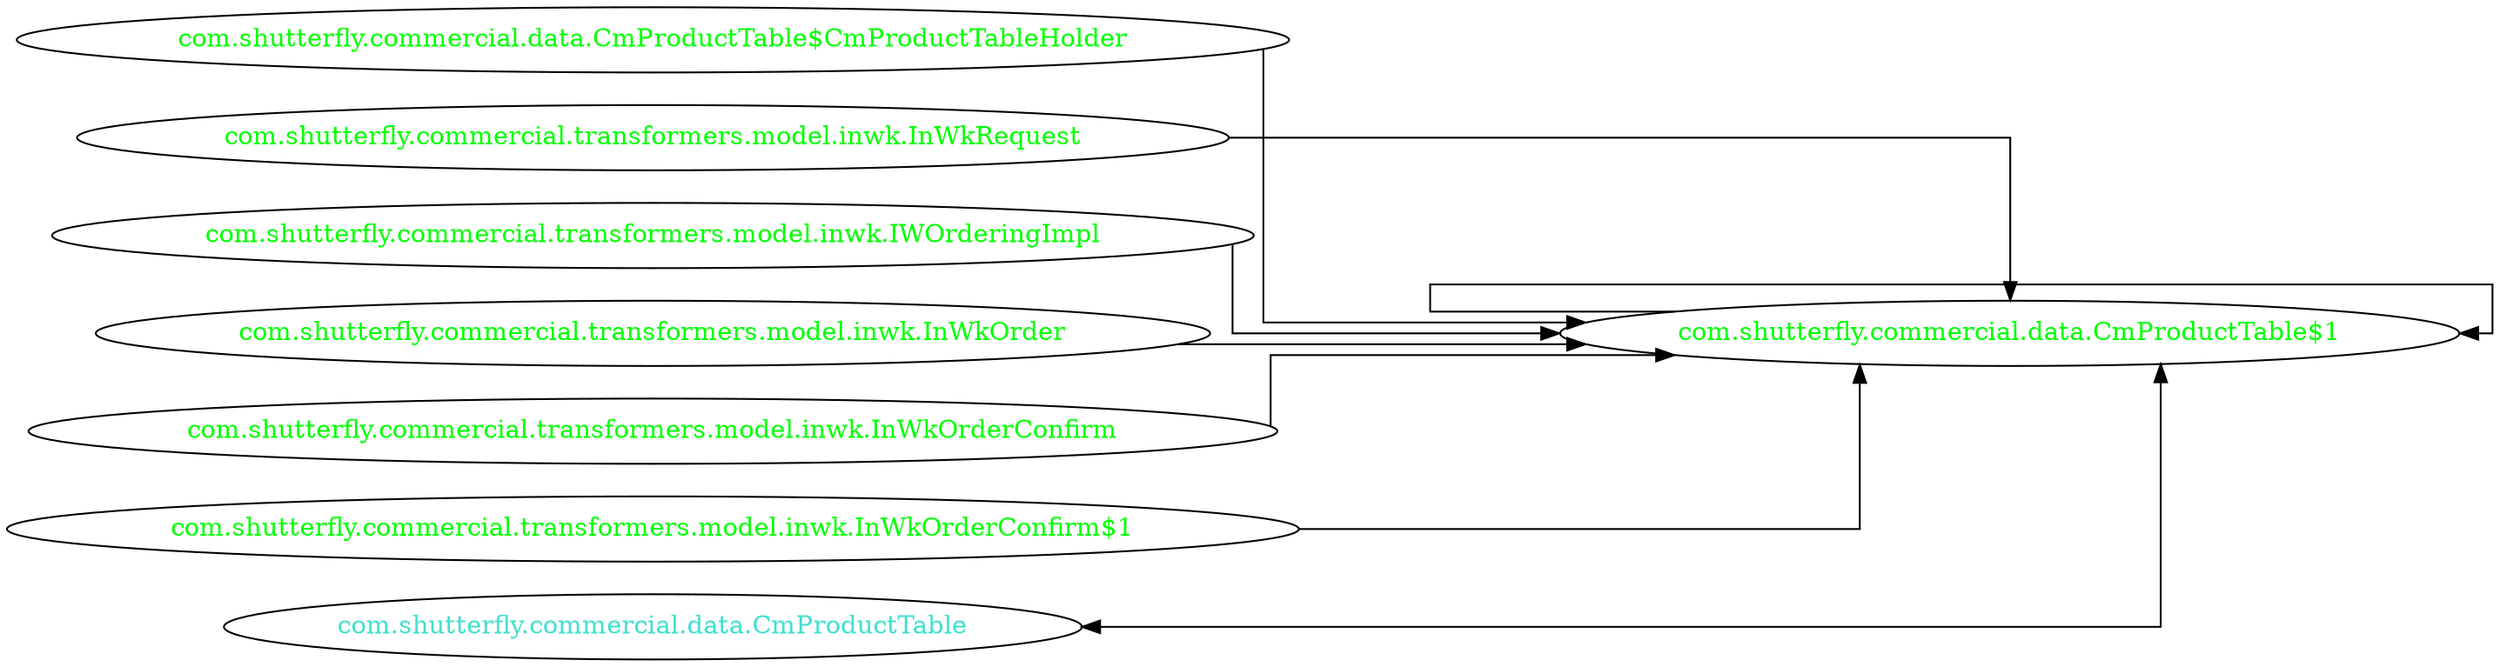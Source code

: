 digraph dependencyGraph {
 concentrate=true;
 ranksep="2.0";
 rankdir="LR"; 
 splines="ortho";
"com.shutterfly.commercial.data.CmProductTable$1" [fontcolor="red"];
"com.shutterfly.commercial.data.CmProductTable$CmProductTableHolder" [ fontcolor="green" ];
"com.shutterfly.commercial.data.CmProductTable$CmProductTableHolder"->"com.shutterfly.commercial.data.CmProductTable$1";
"com.shutterfly.commercial.data.CmProductTable$1" [ fontcolor="green" ];
"com.shutterfly.commercial.data.CmProductTable$1"->"com.shutterfly.commercial.data.CmProductTable$1";
"com.shutterfly.commercial.transformers.model.inwk.InWkRequest" [ fontcolor="green" ];
"com.shutterfly.commercial.transformers.model.inwk.InWkRequest"->"com.shutterfly.commercial.data.CmProductTable$1";
"com.shutterfly.commercial.transformers.model.inwk.IWOrderingImpl" [ fontcolor="green" ];
"com.shutterfly.commercial.transformers.model.inwk.IWOrderingImpl"->"com.shutterfly.commercial.data.CmProductTable$1";
"com.shutterfly.commercial.transformers.model.inwk.InWkOrder" [ fontcolor="green" ];
"com.shutterfly.commercial.transformers.model.inwk.InWkOrder"->"com.shutterfly.commercial.data.CmProductTable$1";
"com.shutterfly.commercial.transformers.model.inwk.InWkOrderConfirm" [ fontcolor="green" ];
"com.shutterfly.commercial.transformers.model.inwk.InWkOrderConfirm"->"com.shutterfly.commercial.data.CmProductTable$1";
"com.shutterfly.commercial.transformers.model.inwk.InWkOrderConfirm$1" [ fontcolor="green" ];
"com.shutterfly.commercial.transformers.model.inwk.InWkOrderConfirm$1"->"com.shutterfly.commercial.data.CmProductTable$1";
"com.shutterfly.commercial.data.CmProductTable" [ fontcolor="turquoise" ];
"com.shutterfly.commercial.data.CmProductTable"->"com.shutterfly.commercial.data.CmProductTable$1" [dir=both];
}